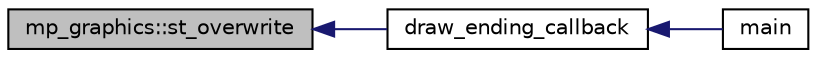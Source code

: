 digraph "mp_graphics::st_overwrite"
{
  edge [fontname="Helvetica",fontsize="10",labelfontname="Helvetica",labelfontsize="10"];
  node [fontname="Helvetica",fontsize="10",shape=record];
  rankdir="LR";
  Node7582 [label="mp_graphics::st_overwrite",height=0.2,width=0.4,color="black", fillcolor="grey75", style="filled", fontcolor="black"];
  Node7582 -> Node7583 [dir="back",color="midnightblue",fontsize="10",style="solid",fontname="Helvetica"];
  Node7583 [label="draw_ending_callback",height=0.2,width=0.4,color="black", fillcolor="white", style="filled",URL="$da/d62/layered__graph__main_8_c.html#a038ba49bf52ac814b48b54bc8d9c4c75"];
  Node7583 -> Node7584 [dir="back",color="midnightblue",fontsize="10",style="solid",fontname="Helvetica"];
  Node7584 [label="main",height=0.2,width=0.4,color="black", fillcolor="white", style="filled",URL="$da/d62/layered__graph__main_8_c.html#a217dbf8b442f20279ea00b898af96f52"];
}
